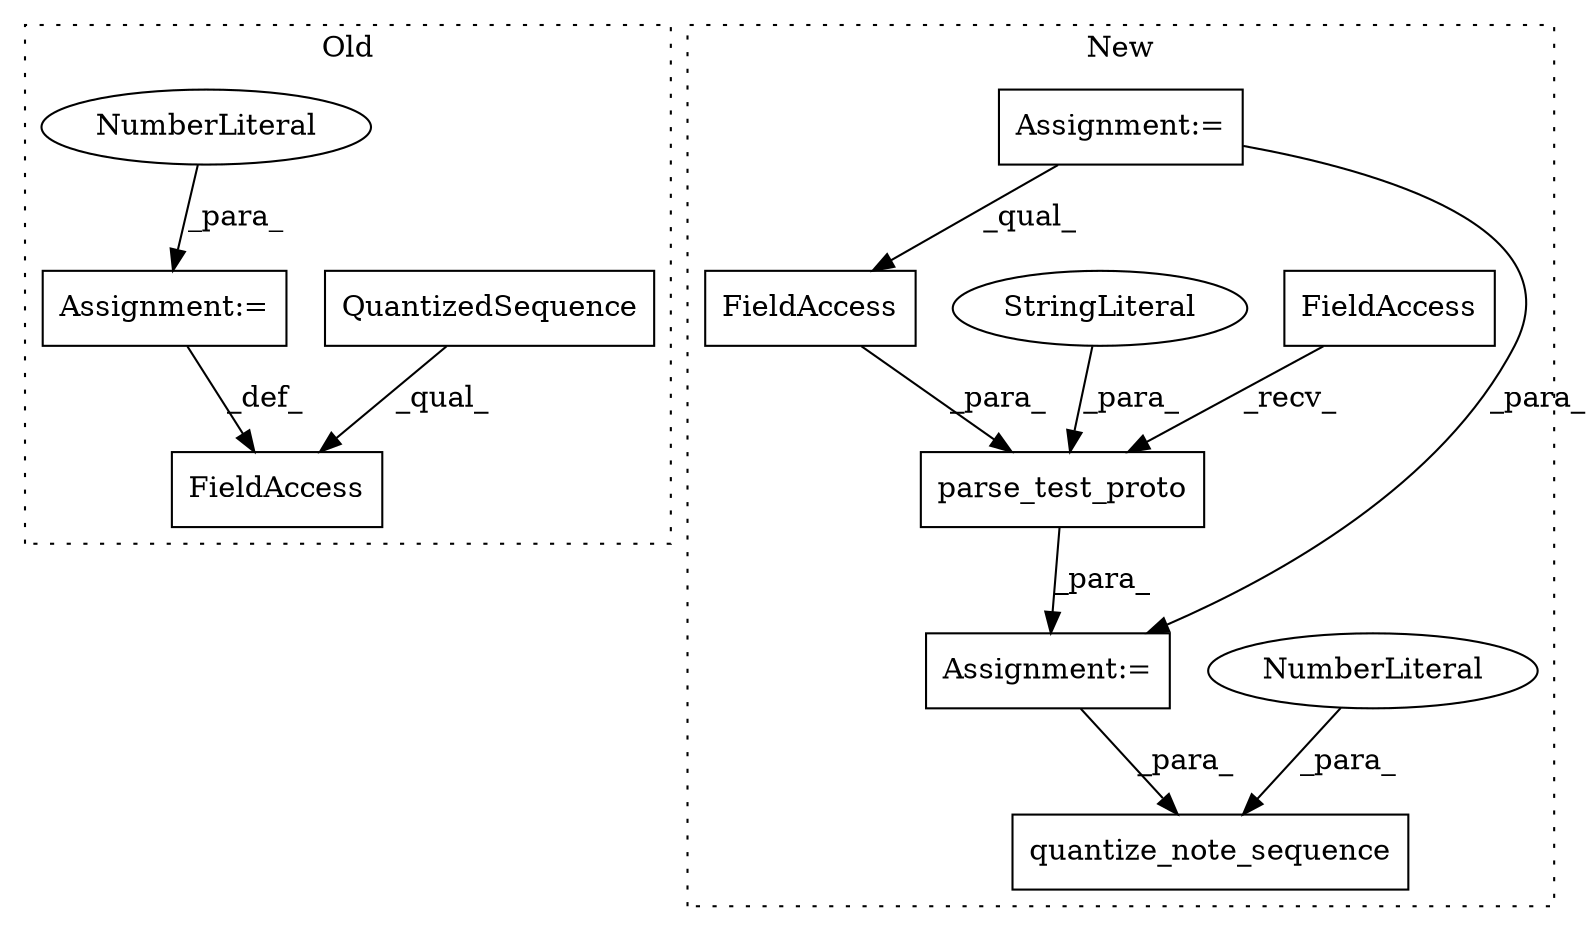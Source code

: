digraph G {
subgraph cluster0 {
1 [label="QuantizedSequence" a="32" s="1280" l="19" shape="box"];
3 [label="FieldAccess" a="22" s="1305" l="36" shape="box"];
4 [label="Assignment:=" a="7" s="1341" l="1" shape="box"];
5 [label="NumberLiteral" a="34" s="1342" l="1" shape="ellipse"];
label = "Old";
style="dotted";
}
subgraph cluster1 {
2 [label="quantize_note_sequence" a="32" s="1938,1976" l="23,1" shape="box"];
6 [label="NumberLiteral" a="34" s="1975" l="1" shape="ellipse"];
7 [label="parse_test_proto" a="32" s="1339,1499" l="17,1" shape="box"];
8 [label="FieldAccess" a="22" s="1312" l="7" shape="box"];
9 [label="FieldAccess" a="22" s="1356" l="22" shape="box"];
10 [label="Assignment:=" a="7" s="941" l="9" shape="box"];
11 [label="Assignment:=" a="7" s="1311" l="1" shape="box"];
12 [label="StringLiteral" a="45" s="1379" l="120" shape="ellipse"];
label = "New";
style="dotted";
}
1 -> 3 [label="_qual_"];
4 -> 3 [label="_def_"];
5 -> 4 [label="_para_"];
6 -> 2 [label="_para_"];
7 -> 11 [label="_para_"];
8 -> 7 [label="_recv_"];
9 -> 7 [label="_para_"];
10 -> 9 [label="_qual_"];
10 -> 11 [label="_para_"];
11 -> 2 [label="_para_"];
12 -> 7 [label="_para_"];
}